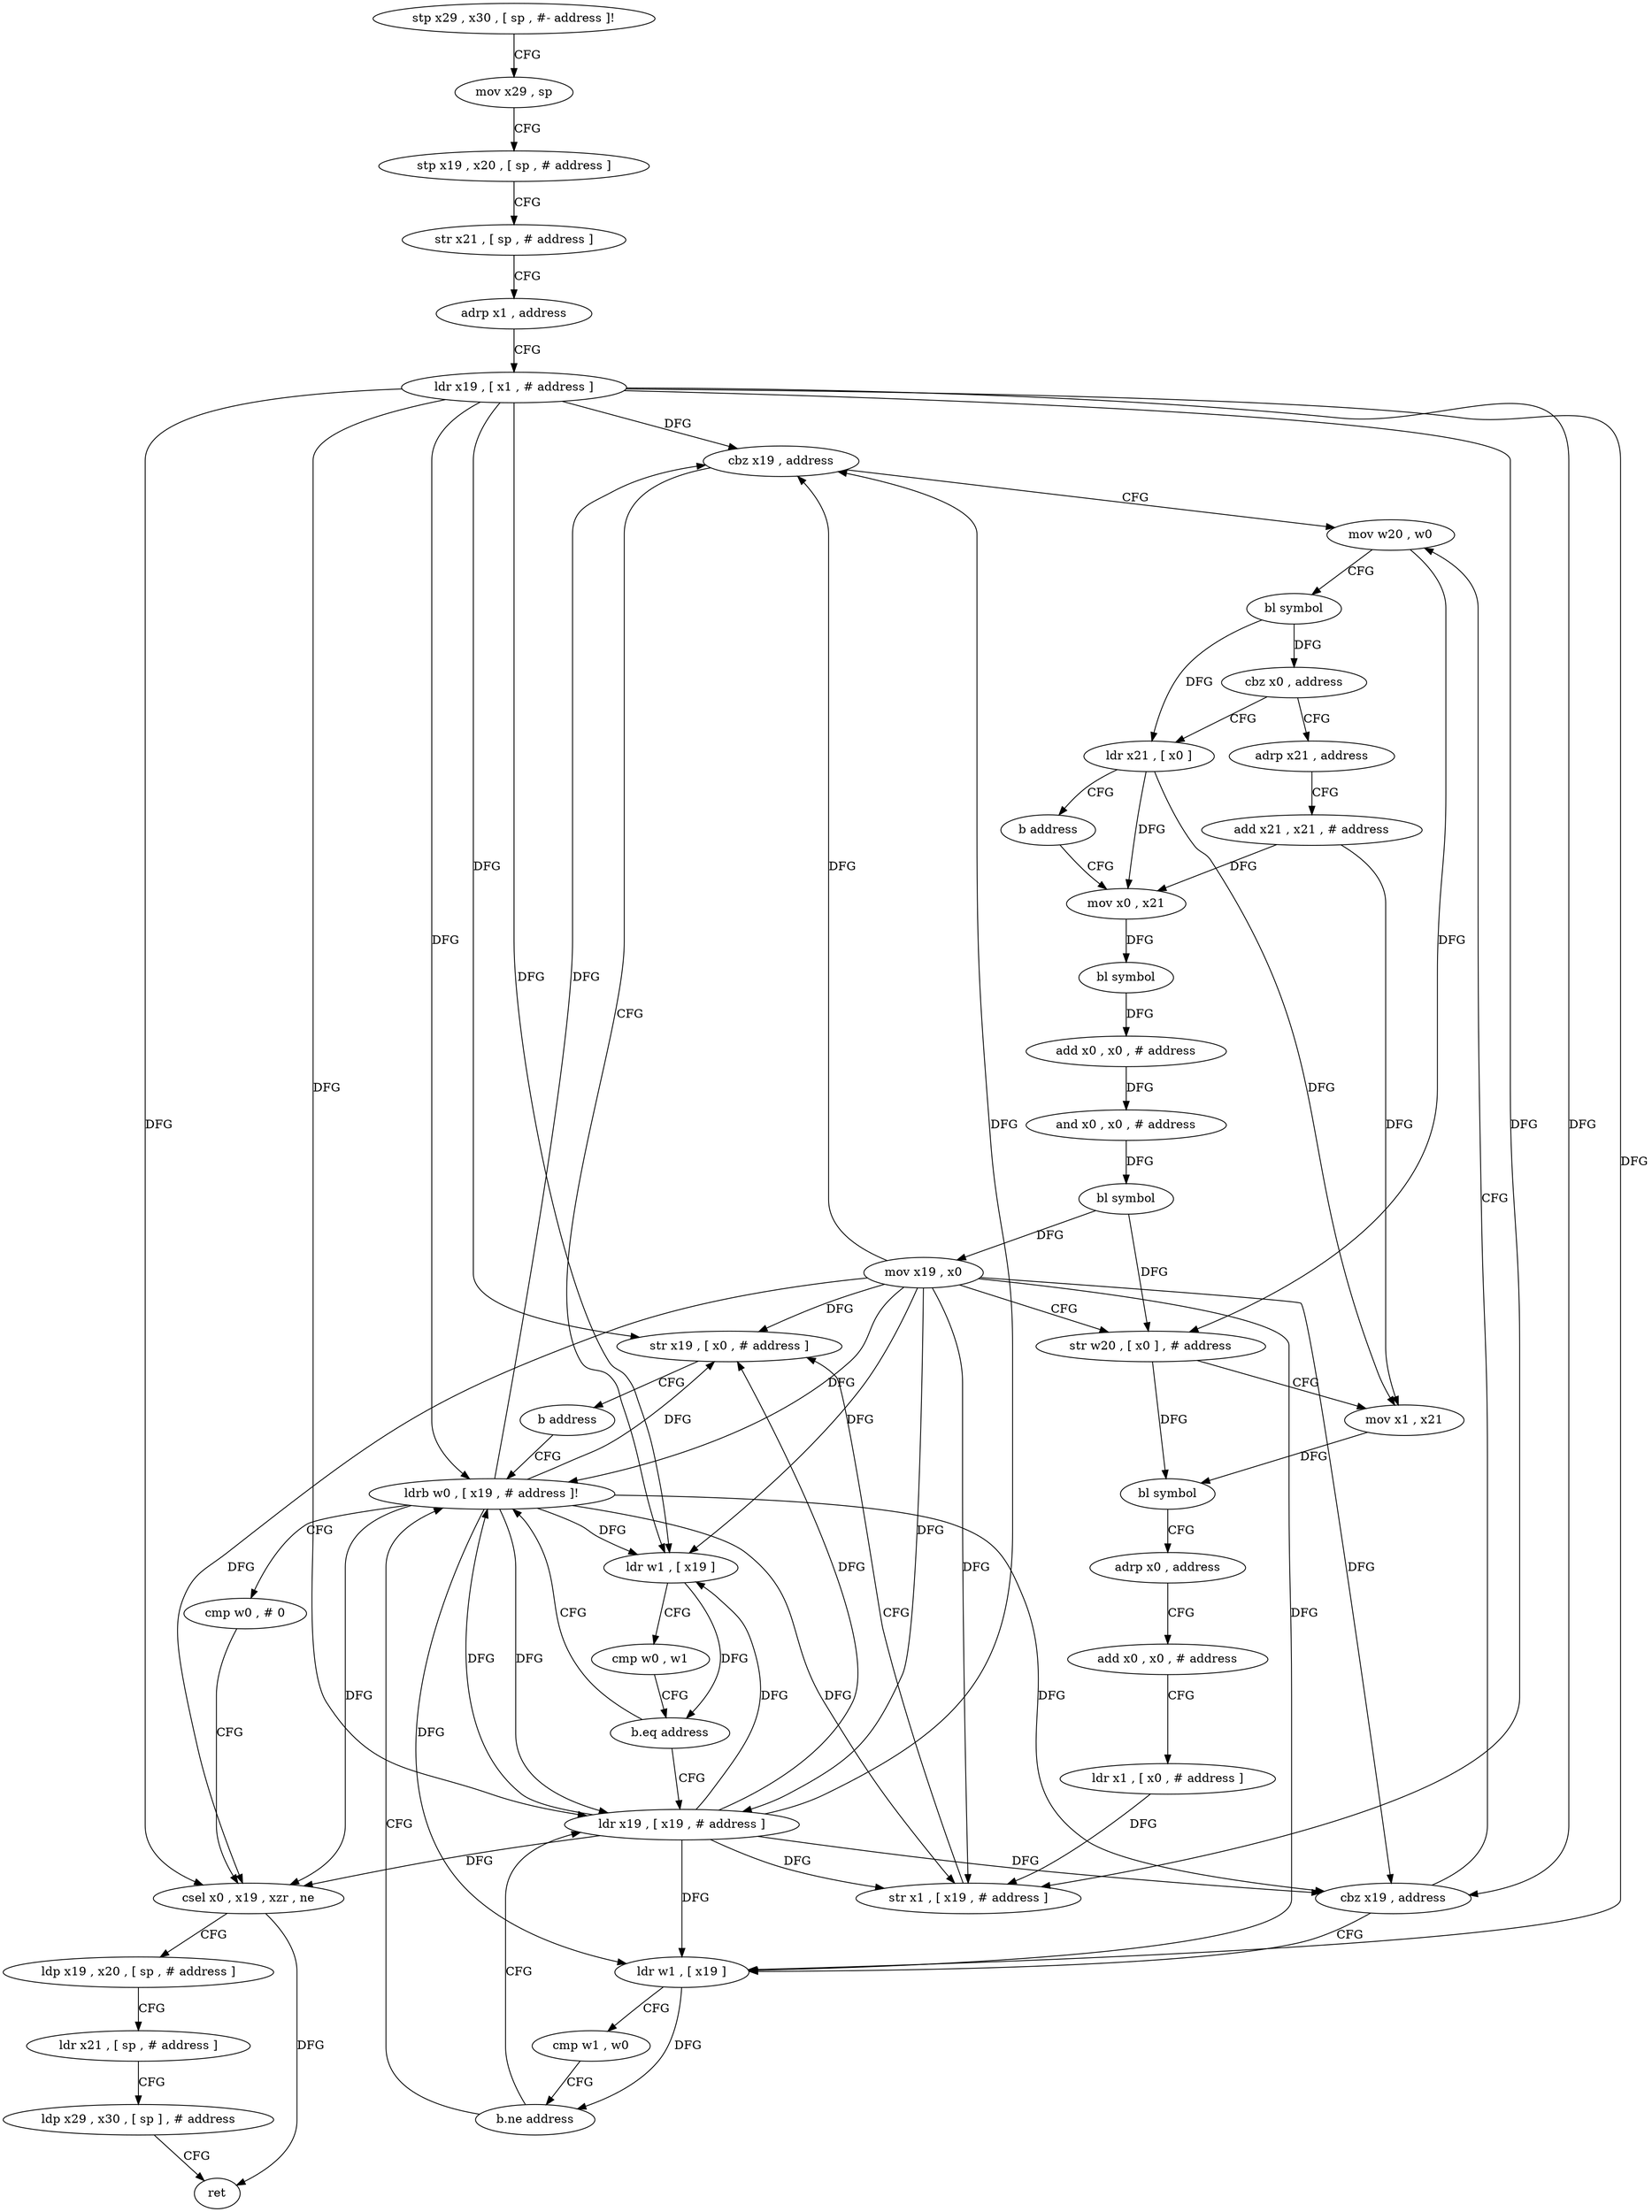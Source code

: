 digraph "func" {
"4287248" [label = "stp x29 , x30 , [ sp , #- address ]!" ]
"4287252" [label = "mov x29 , sp" ]
"4287256" [label = "stp x19 , x20 , [ sp , # address ]" ]
"4287260" [label = "str x21 , [ sp , # address ]" ]
"4287264" [label = "adrp x1 , address" ]
"4287268" [label = "ldr x19 , [ x1 , # address ]" ]
"4287272" [label = "cbz x19 , address" ]
"4287336" [label = "mov w20 , w0" ]
"4287276" [label = "ldr w1 , [ x19 ]" ]
"4287340" [label = "bl symbol" ]
"4287344" [label = "cbz x0 , address" ]
"4287356" [label = "adrp x21 , address" ]
"4287348" [label = "ldr x21 , [ x0 ]" ]
"4287280" [label = "cmp w0 , w1" ]
"4287284" [label = "b.eq address" ]
"4287308" [label = "ldrb w0 , [ x19 , # address ]!" ]
"4287288" [label = "ldr x19 , [ x19 , # address ]" ]
"4287360" [label = "add x21 , x21 , # address" ]
"4287364" [label = "mov x0 , x21" ]
"4287352" [label = "b address" ]
"4287312" [label = "cmp w0 , # 0" ]
"4287316" [label = "csel x0 , x19 , xzr , ne" ]
"4287320" [label = "ldp x19 , x20 , [ sp , # address ]" ]
"4287324" [label = "ldr x21 , [ sp , # address ]" ]
"4287328" [label = "ldp x29 , x30 , [ sp ] , # address" ]
"4287332" [label = "ret" ]
"4287292" [label = "cbz x19 , address" ]
"4287296" [label = "ldr w1 , [ x19 ]" ]
"4287368" [label = "bl symbol" ]
"4287372" [label = "add x0 , x0 , # address" ]
"4287376" [label = "and x0 , x0 , # address" ]
"4287380" [label = "bl symbol" ]
"4287384" [label = "mov x19 , x0" ]
"4287388" [label = "str w20 , [ x0 ] , # address" ]
"4287392" [label = "mov x1 , x21" ]
"4287396" [label = "bl symbol" ]
"4287400" [label = "adrp x0 , address" ]
"4287404" [label = "add x0 , x0 , # address" ]
"4287408" [label = "ldr x1 , [ x0 , # address ]" ]
"4287412" [label = "str x1 , [ x19 , # address ]" ]
"4287416" [label = "str x19 , [ x0 , # address ]" ]
"4287420" [label = "b address" ]
"4287300" [label = "cmp w1 , w0" ]
"4287304" [label = "b.ne address" ]
"4287248" -> "4287252" [ label = "CFG" ]
"4287252" -> "4287256" [ label = "CFG" ]
"4287256" -> "4287260" [ label = "CFG" ]
"4287260" -> "4287264" [ label = "CFG" ]
"4287264" -> "4287268" [ label = "CFG" ]
"4287268" -> "4287272" [ label = "DFG" ]
"4287268" -> "4287276" [ label = "DFG" ]
"4287268" -> "4287308" [ label = "DFG" ]
"4287268" -> "4287288" [ label = "DFG" ]
"4287268" -> "4287292" [ label = "DFG" ]
"4287268" -> "4287412" [ label = "DFG" ]
"4287268" -> "4287416" [ label = "DFG" ]
"4287268" -> "4287316" [ label = "DFG" ]
"4287268" -> "4287296" [ label = "DFG" ]
"4287272" -> "4287336" [ label = "CFG" ]
"4287272" -> "4287276" [ label = "CFG" ]
"4287336" -> "4287340" [ label = "CFG" ]
"4287336" -> "4287388" [ label = "DFG" ]
"4287276" -> "4287280" [ label = "CFG" ]
"4287276" -> "4287284" [ label = "DFG" ]
"4287340" -> "4287344" [ label = "DFG" ]
"4287340" -> "4287348" [ label = "DFG" ]
"4287344" -> "4287356" [ label = "CFG" ]
"4287344" -> "4287348" [ label = "CFG" ]
"4287356" -> "4287360" [ label = "CFG" ]
"4287348" -> "4287352" [ label = "CFG" ]
"4287348" -> "4287364" [ label = "DFG" ]
"4287348" -> "4287392" [ label = "DFG" ]
"4287280" -> "4287284" [ label = "CFG" ]
"4287284" -> "4287308" [ label = "CFG" ]
"4287284" -> "4287288" [ label = "CFG" ]
"4287308" -> "4287312" [ label = "CFG" ]
"4287308" -> "4287272" [ label = "DFG" ]
"4287308" -> "4287276" [ label = "DFG" ]
"4287308" -> "4287288" [ label = "DFG" ]
"4287308" -> "4287292" [ label = "DFG" ]
"4287308" -> "4287412" [ label = "DFG" ]
"4287308" -> "4287416" [ label = "DFG" ]
"4287308" -> "4287316" [ label = "DFG" ]
"4287308" -> "4287296" [ label = "DFG" ]
"4287288" -> "4287292" [ label = "DFG" ]
"4287288" -> "4287272" [ label = "DFG" ]
"4287288" -> "4287276" [ label = "DFG" ]
"4287288" -> "4287308" [ label = "DFG" ]
"4287288" -> "4287412" [ label = "DFG" ]
"4287288" -> "4287416" [ label = "DFG" ]
"4287288" -> "4287316" [ label = "DFG" ]
"4287288" -> "4287296" [ label = "DFG" ]
"4287360" -> "4287364" [ label = "DFG" ]
"4287360" -> "4287392" [ label = "DFG" ]
"4287364" -> "4287368" [ label = "DFG" ]
"4287352" -> "4287364" [ label = "CFG" ]
"4287312" -> "4287316" [ label = "CFG" ]
"4287316" -> "4287320" [ label = "CFG" ]
"4287316" -> "4287332" [ label = "DFG" ]
"4287320" -> "4287324" [ label = "CFG" ]
"4287324" -> "4287328" [ label = "CFG" ]
"4287328" -> "4287332" [ label = "CFG" ]
"4287292" -> "4287336" [ label = "CFG" ]
"4287292" -> "4287296" [ label = "CFG" ]
"4287296" -> "4287300" [ label = "CFG" ]
"4287296" -> "4287304" [ label = "DFG" ]
"4287368" -> "4287372" [ label = "DFG" ]
"4287372" -> "4287376" [ label = "DFG" ]
"4287376" -> "4287380" [ label = "DFG" ]
"4287380" -> "4287384" [ label = "DFG" ]
"4287380" -> "4287388" [ label = "DFG" ]
"4287384" -> "4287388" [ label = "CFG" ]
"4287384" -> "4287272" [ label = "DFG" ]
"4287384" -> "4287276" [ label = "DFG" ]
"4287384" -> "4287308" [ label = "DFG" ]
"4287384" -> "4287288" [ label = "DFG" ]
"4287384" -> "4287292" [ label = "DFG" ]
"4287384" -> "4287412" [ label = "DFG" ]
"4287384" -> "4287416" [ label = "DFG" ]
"4287384" -> "4287316" [ label = "DFG" ]
"4287384" -> "4287296" [ label = "DFG" ]
"4287388" -> "4287392" [ label = "CFG" ]
"4287388" -> "4287396" [ label = "DFG" ]
"4287392" -> "4287396" [ label = "DFG" ]
"4287396" -> "4287400" [ label = "CFG" ]
"4287400" -> "4287404" [ label = "CFG" ]
"4287404" -> "4287408" [ label = "CFG" ]
"4287408" -> "4287412" [ label = "DFG" ]
"4287412" -> "4287416" [ label = "CFG" ]
"4287416" -> "4287420" [ label = "CFG" ]
"4287420" -> "4287308" [ label = "CFG" ]
"4287300" -> "4287304" [ label = "CFG" ]
"4287304" -> "4287288" [ label = "CFG" ]
"4287304" -> "4287308" [ label = "CFG" ]
}
